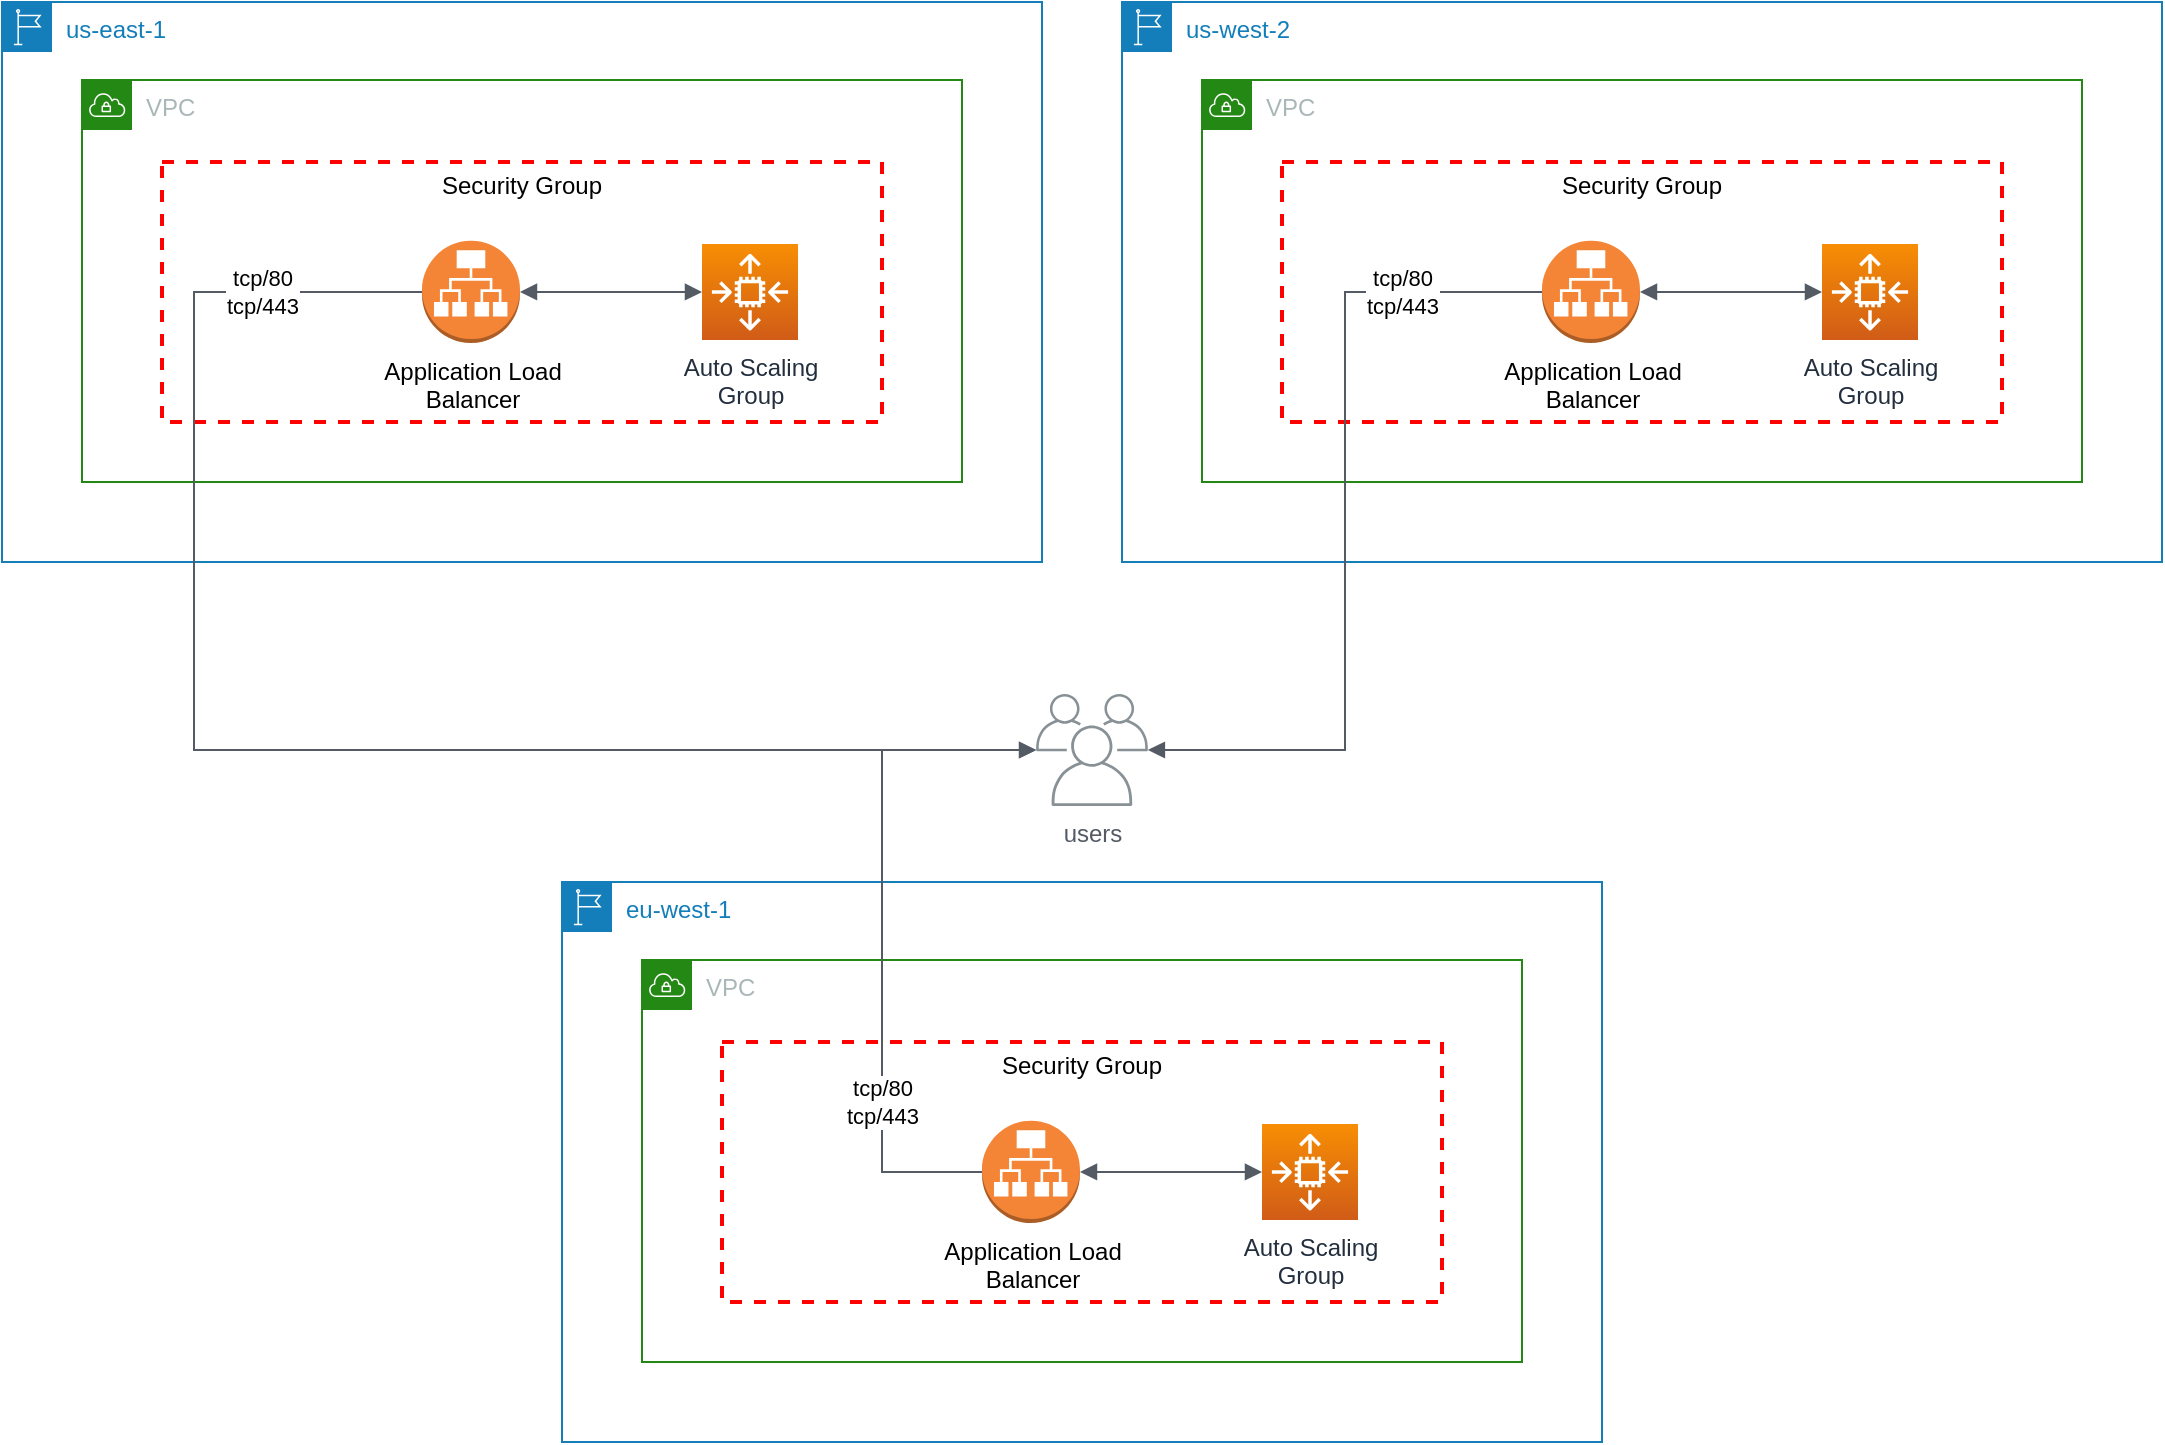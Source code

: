<mxfile version="13.5.7" type="device"><diagram id="Ht1M8jgEwFfnCIfOTk4-" name="Page-1"><mxGraphModel dx="1408" dy="838" grid="1" gridSize="10" guides="1" tooltips="1" connect="1" arrows="1" fold="1" page="1" pageScale="1" pageWidth="1169" pageHeight="827" math="0" shadow="0"><root><mxCell id="0"/><mxCell id="1" parent="0"/><mxCell id="lpDs9SVi2qBp1pQUm9Zn-1" value="us-east-1" style="points=[[0,0],[0.25,0],[0.5,0],[0.75,0],[1,0],[1,0.25],[1,0.5],[1,0.75],[1,1],[0.75,1],[0.5,1],[0.25,1],[0,1],[0,0.75],[0,0.5],[0,0.25]];outlineConnect=0;gradientColor=none;html=1;whiteSpace=wrap;fontSize=12;fontStyle=0;shape=mxgraph.aws4.group;grIcon=mxgraph.aws4.group_region;strokeColor=#147EBA;fillColor=none;verticalAlign=top;align=left;spacingLeft=30;fontColor=#147EBA;dashed=0;" vertex="1" parent="1"><mxGeometry x="40" y="40" width="520" height="280" as="geometry"/></mxCell><mxCell id="lpDs9SVi2qBp1pQUm9Zn-2" value="VPC" style="points=[[0,0],[0.25,0],[0.5,0],[0.75,0],[1,0],[1,0.25],[1,0.5],[1,0.75],[1,1],[0.75,1],[0.5,1],[0.25,1],[0,1],[0,0.75],[0,0.5],[0,0.25]];outlineConnect=0;gradientColor=none;html=1;whiteSpace=wrap;fontSize=12;fontStyle=0;shape=mxgraph.aws4.group;grIcon=mxgraph.aws4.group_vpc;strokeColor=#248814;fillColor=none;verticalAlign=top;align=left;spacingLeft=30;fontColor=#AAB7B8;dashed=0;" vertex="1" parent="1"><mxGeometry x="80" y="79" width="440" height="201" as="geometry"/></mxCell><mxCell id="lpDs9SVi2qBp1pQUm9Zn-5" value="Security Group" style="fontStyle=0;verticalAlign=top;align=center;spacingTop=-2;fillColor=none;rounded=0;whiteSpace=wrap;html=1;strokeColor=#FF0000;strokeWidth=2;dashed=1;container=1;collapsible=0;expand=0;recursiveResize=0;" vertex="1" parent="1"><mxGeometry x="120" y="120" width="360" height="130" as="geometry"/></mxCell><mxCell id="lpDs9SVi2qBp1pQUm9Zn-6" value="Application Load&lt;br&gt;Balancer" style="outlineConnect=0;dashed=0;verticalLabelPosition=bottom;verticalAlign=top;align=center;html=1;shape=mxgraph.aws3.application_load_balancer;fillColor=#F58536;gradientColor=none;" vertex="1" parent="lpDs9SVi2qBp1pQUm9Zn-5"><mxGeometry x="130" y="39.43" width="49" height="51.13" as="geometry"/></mxCell><mxCell id="lpDs9SVi2qBp1pQUm9Zn-3" value="Auto Scaling&lt;br&gt;Group" style="outlineConnect=0;fontColor=#232F3E;gradientColor=#F78E04;gradientDirection=north;fillColor=#D05C17;strokeColor=#ffffff;dashed=0;verticalLabelPosition=bottom;verticalAlign=top;align=center;html=1;fontSize=12;fontStyle=0;aspect=fixed;shape=mxgraph.aws4.resourceIcon;resIcon=mxgraph.aws4.auto_scaling2;" vertex="1" parent="lpDs9SVi2qBp1pQUm9Zn-5"><mxGeometry x="270" y="41" width="48" height="48" as="geometry"/></mxCell><mxCell id="lpDs9SVi2qBp1pQUm9Zn-7" value="" style="edgeStyle=orthogonalEdgeStyle;html=1;endArrow=block;elbow=vertical;startArrow=block;endFill=1;strokeColor=#545B64;rounded=0;exitX=1;exitY=0.5;exitDx=0;exitDy=0;exitPerimeter=0;startFill=1;" edge="1" parent="lpDs9SVi2qBp1pQUm9Zn-5" source="lpDs9SVi2qBp1pQUm9Zn-6" target="lpDs9SVi2qBp1pQUm9Zn-3"><mxGeometry width="100" relative="1" as="geometry"><mxPoint x="50" y="70" as="sourcePoint"/><mxPoint x="150" y="70" as="targetPoint"/></mxGeometry></mxCell><mxCell id="lpDs9SVi2qBp1pQUm9Zn-9" value="us-west-2" style="points=[[0,0],[0.25,0],[0.5,0],[0.75,0],[1,0],[1,0.25],[1,0.5],[1,0.75],[1,1],[0.75,1],[0.5,1],[0.25,1],[0,1],[0,0.75],[0,0.5],[0,0.25]];outlineConnect=0;gradientColor=none;html=1;whiteSpace=wrap;fontSize=12;fontStyle=0;shape=mxgraph.aws4.group;grIcon=mxgraph.aws4.group_region;strokeColor=#147EBA;fillColor=none;verticalAlign=top;align=left;spacingLeft=30;fontColor=#147EBA;dashed=0;" vertex="1" parent="1"><mxGeometry x="600" y="40" width="520" height="280" as="geometry"/></mxCell><mxCell id="lpDs9SVi2qBp1pQUm9Zn-10" value="VPC" style="points=[[0,0],[0.25,0],[0.5,0],[0.75,0],[1,0],[1,0.25],[1,0.5],[1,0.75],[1,1],[0.75,1],[0.5,1],[0.25,1],[0,1],[0,0.75],[0,0.5],[0,0.25]];outlineConnect=0;gradientColor=none;html=1;whiteSpace=wrap;fontSize=12;fontStyle=0;shape=mxgraph.aws4.group;grIcon=mxgraph.aws4.group_vpc;strokeColor=#248814;fillColor=none;verticalAlign=top;align=left;spacingLeft=30;fontColor=#AAB7B8;dashed=0;" vertex="1" parent="1"><mxGeometry x="640" y="79" width="440" height="201" as="geometry"/></mxCell><mxCell id="lpDs9SVi2qBp1pQUm9Zn-11" value="Security Group" style="fontStyle=0;verticalAlign=top;align=center;spacingTop=-2;fillColor=none;rounded=0;whiteSpace=wrap;html=1;strokeColor=#FF0000;strokeWidth=2;dashed=1;container=1;collapsible=0;expand=0;recursiveResize=0;" vertex="1" parent="1"><mxGeometry x="680" y="120" width="360" height="130" as="geometry"/></mxCell><mxCell id="lpDs9SVi2qBp1pQUm9Zn-12" value="Application Load&lt;br&gt;Balancer" style="outlineConnect=0;dashed=0;verticalLabelPosition=bottom;verticalAlign=top;align=center;html=1;shape=mxgraph.aws3.application_load_balancer;fillColor=#F58536;gradientColor=none;" vertex="1" parent="lpDs9SVi2qBp1pQUm9Zn-11"><mxGeometry x="130" y="39.43" width="49" height="51.13" as="geometry"/></mxCell><mxCell id="lpDs9SVi2qBp1pQUm9Zn-14" value="Auto Scaling&lt;br&gt;Group" style="outlineConnect=0;fontColor=#232F3E;gradientColor=#F78E04;gradientDirection=north;fillColor=#D05C17;strokeColor=#ffffff;dashed=0;verticalLabelPosition=bottom;verticalAlign=top;align=center;html=1;fontSize=12;fontStyle=0;aspect=fixed;shape=mxgraph.aws4.resourceIcon;resIcon=mxgraph.aws4.auto_scaling2;" vertex="1" parent="lpDs9SVi2qBp1pQUm9Zn-11"><mxGeometry x="270" y="41" width="48" height="48" as="geometry"/></mxCell><mxCell id="lpDs9SVi2qBp1pQUm9Zn-15" value="" style="edgeStyle=orthogonalEdgeStyle;html=1;endArrow=block;elbow=vertical;startArrow=block;endFill=1;strokeColor=#545B64;rounded=0;exitX=1;exitY=0.5;exitDx=0;exitDy=0;exitPerimeter=0;startFill=1;" edge="1" parent="lpDs9SVi2qBp1pQUm9Zn-11" source="lpDs9SVi2qBp1pQUm9Zn-12" target="lpDs9SVi2qBp1pQUm9Zn-14"><mxGeometry width="100" relative="1" as="geometry"><mxPoint x="50" y="70" as="sourcePoint"/><mxPoint x="150" y="70" as="targetPoint"/></mxGeometry></mxCell><mxCell id="lpDs9SVi2qBp1pQUm9Zn-16" value="eu-west-1" style="points=[[0,0],[0.25,0],[0.5,0],[0.75,0],[1,0],[1,0.25],[1,0.5],[1,0.75],[1,1],[0.75,1],[0.5,1],[0.25,1],[0,1],[0,0.75],[0,0.5],[0,0.25]];outlineConnect=0;gradientColor=none;html=1;whiteSpace=wrap;fontSize=12;fontStyle=0;shape=mxgraph.aws4.group;grIcon=mxgraph.aws4.group_region;strokeColor=#147EBA;fillColor=none;verticalAlign=top;align=left;spacingLeft=30;fontColor=#147EBA;dashed=0;" vertex="1" parent="1"><mxGeometry x="320" y="480" width="520" height="280" as="geometry"/></mxCell><mxCell id="lpDs9SVi2qBp1pQUm9Zn-17" value="VPC" style="points=[[0,0],[0.25,0],[0.5,0],[0.75,0],[1,0],[1,0.25],[1,0.5],[1,0.75],[1,1],[0.75,1],[0.5,1],[0.25,1],[0,1],[0,0.75],[0,0.5],[0,0.25]];outlineConnect=0;gradientColor=none;html=1;whiteSpace=wrap;fontSize=12;fontStyle=0;shape=mxgraph.aws4.group;grIcon=mxgraph.aws4.group_vpc;strokeColor=#248814;fillColor=none;verticalAlign=top;align=left;spacingLeft=30;fontColor=#AAB7B8;dashed=0;" vertex="1" parent="1"><mxGeometry x="360" y="519" width="440" height="201" as="geometry"/></mxCell><mxCell id="lpDs9SVi2qBp1pQUm9Zn-18" value="Security Group" style="fontStyle=0;verticalAlign=top;align=center;spacingTop=-2;fillColor=none;rounded=0;whiteSpace=wrap;html=1;strokeColor=#FF0000;strokeWidth=2;dashed=1;container=1;collapsible=0;expand=0;recursiveResize=0;" vertex="1" parent="1"><mxGeometry x="400" y="560" width="360" height="130" as="geometry"/></mxCell><mxCell id="lpDs9SVi2qBp1pQUm9Zn-19" value="Application Load&lt;br&gt;Balancer" style="outlineConnect=0;dashed=0;verticalLabelPosition=bottom;verticalAlign=top;align=center;html=1;shape=mxgraph.aws3.application_load_balancer;fillColor=#F58536;gradientColor=none;" vertex="1" parent="lpDs9SVi2qBp1pQUm9Zn-18"><mxGeometry x="130" y="39.43" width="49" height="51.13" as="geometry"/></mxCell><mxCell id="lpDs9SVi2qBp1pQUm9Zn-21" value="Auto Scaling&lt;br&gt;Group" style="outlineConnect=0;fontColor=#232F3E;gradientColor=#F78E04;gradientDirection=north;fillColor=#D05C17;strokeColor=#ffffff;dashed=0;verticalLabelPosition=bottom;verticalAlign=top;align=center;html=1;fontSize=12;fontStyle=0;aspect=fixed;shape=mxgraph.aws4.resourceIcon;resIcon=mxgraph.aws4.auto_scaling2;" vertex="1" parent="lpDs9SVi2qBp1pQUm9Zn-18"><mxGeometry x="270" y="41" width="48" height="48" as="geometry"/></mxCell><mxCell id="lpDs9SVi2qBp1pQUm9Zn-22" value="" style="edgeStyle=orthogonalEdgeStyle;html=1;endArrow=block;elbow=vertical;startArrow=block;endFill=1;strokeColor=#545B64;rounded=0;exitX=1;exitY=0.5;exitDx=0;exitDy=0;exitPerimeter=0;startFill=1;" edge="1" parent="lpDs9SVi2qBp1pQUm9Zn-18" source="lpDs9SVi2qBp1pQUm9Zn-19" target="lpDs9SVi2qBp1pQUm9Zn-21"><mxGeometry width="100" relative="1" as="geometry"><mxPoint x="50" y="70" as="sourcePoint"/><mxPoint x="150" y="70" as="targetPoint"/></mxGeometry></mxCell><mxCell id="lpDs9SVi2qBp1pQUm9Zn-23" value="users" style="outlineConnect=0;gradientColor=none;fontColor=#545B64;strokeColor=none;fillColor=#879196;dashed=0;verticalLabelPosition=bottom;verticalAlign=top;align=center;html=1;fontSize=12;fontStyle=0;aspect=fixed;shape=mxgraph.aws4.illustration_users;pointerEvents=1" vertex="1" parent="1"><mxGeometry x="557" y="386" width="56" height="56" as="geometry"/></mxCell><mxCell id="lpDs9SVi2qBp1pQUm9Zn-8" value="tcp/80&lt;br&gt;tcp/443" style="edgeStyle=orthogonalEdgeStyle;html=1;endArrow=none;elbow=vertical;startArrow=block;startFill=1;strokeColor=#545B64;rounded=0;entryX=0;entryY=0.5;entryDx=0;entryDy=0;entryPerimeter=0;" edge="1" parent="1" source="lpDs9SVi2qBp1pQUm9Zn-23" target="lpDs9SVi2qBp1pQUm9Zn-6"><mxGeometry x="0.791" width="100" relative="1" as="geometry"><mxPoint x="130" y="185.43" as="sourcePoint"/><mxPoint x="230" y="194.93" as="targetPoint"/><Array as="points"><mxPoint x="136" y="185"/></Array><mxPoint as="offset"/></mxGeometry></mxCell><mxCell id="lpDs9SVi2qBp1pQUm9Zn-13" value="tcp/80&lt;br&gt;tcp/443" style="edgeStyle=orthogonalEdgeStyle;html=1;endArrow=none;elbow=vertical;startArrow=block;startFill=1;strokeColor=#545B64;rounded=0;entryX=0;entryY=0.5;entryDx=0;entryDy=0;entryPerimeter=0;" edge="1" parent="1" target="lpDs9SVi2qBp1pQUm9Zn-12" source="lpDs9SVi2qBp1pQUm9Zn-23"><mxGeometry x="0.671" width="100" relative="1" as="geometry"><mxPoint x="690" y="185.43" as="sourcePoint"/><mxPoint x="790" y="194.93" as="targetPoint"/><mxPoint as="offset"/></mxGeometry></mxCell><mxCell id="lpDs9SVi2qBp1pQUm9Zn-20" value="tcp/80&lt;br&gt;tcp/443" style="edgeStyle=orthogonalEdgeStyle;html=1;endArrow=none;elbow=vertical;startArrow=block;startFill=1;strokeColor=#545B64;rounded=0;entryX=0;entryY=0.5;entryDx=0;entryDy=0;entryPerimeter=0;" edge="1" parent="1" target="lpDs9SVi2qBp1pQUm9Zn-19" source="lpDs9SVi2qBp1pQUm9Zn-23"><mxGeometry x="0.497" width="100" relative="1" as="geometry"><mxPoint x="410" y="625.43" as="sourcePoint"/><mxPoint x="510" y="634.93" as="targetPoint"/><Array as="points"><mxPoint x="480" y="414"/><mxPoint x="480" y="625"/></Array><mxPoint as="offset"/></mxGeometry></mxCell></root></mxGraphModel></diagram></mxfile>